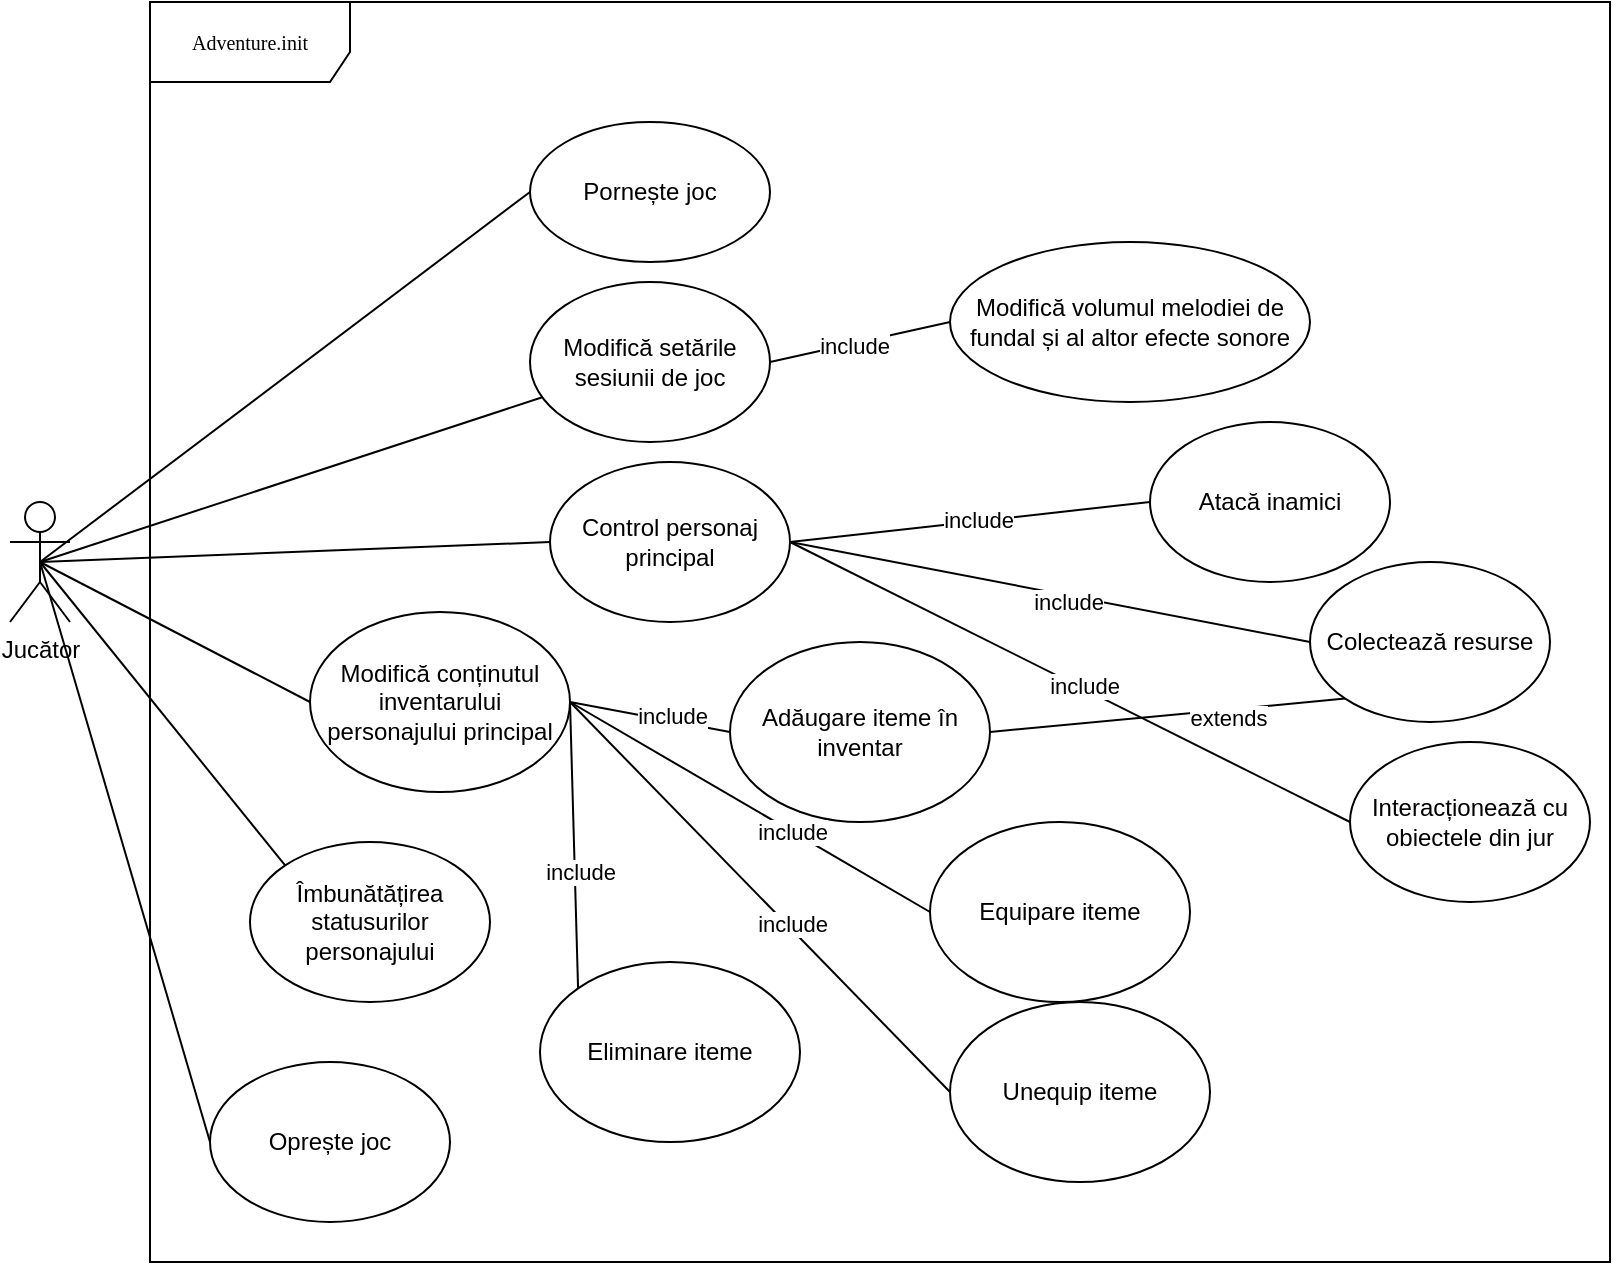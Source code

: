 <mxfile version="24.4.10" type="github">
  <diagram name="Page-1" id="c4acf3e9-155e-7222-9cf6-157b1a14988f">
    <mxGraphModel dx="1134" dy="665" grid="1" gridSize="10" guides="1" tooltips="1" connect="1" arrows="1" fold="1" page="1" pageScale="1" pageWidth="850" pageHeight="1100" background="none" math="0" shadow="0">
      <root>
        <mxCell id="0" />
        <mxCell id="1" parent="0" />
        <mxCell id="17acba5748e5396b-1" value="Adventure.init" style="shape=umlFrame;whiteSpace=wrap;html=1;rounded=0;shadow=0;comic=0;labelBackgroundColor=none;strokeWidth=1;fontFamily=Verdana;fontSize=10;align=center;width=100;height=40;" parent="1" vertex="1">
          <mxGeometry x="150" y="70" width="730" height="630" as="geometry" />
        </mxCell>
        <mxCell id="bsHqmaVg7NzJC29U96IB-2" value="Jucător" style="shape=umlActor;verticalLabelPosition=bottom;verticalAlign=top;html=1;outlineConnect=0;" vertex="1" parent="1">
          <mxGeometry x="80" y="320" width="30" height="60" as="geometry" />
        </mxCell>
        <mxCell id="bsHqmaVg7NzJC29U96IB-3" value="Pornește joc" style="ellipse;whiteSpace=wrap;html=1;" vertex="1" parent="1">
          <mxGeometry x="340" y="130" width="120" height="70" as="geometry" />
        </mxCell>
        <mxCell id="bsHqmaVg7NzJC29U96IB-4" value="Control personaj principal" style="ellipse;whiteSpace=wrap;html=1;" vertex="1" parent="1">
          <mxGeometry x="350" y="300" width="120" height="80" as="geometry" />
        </mxCell>
        <mxCell id="bsHqmaVg7NzJC29U96IB-5" value="" style="endArrow=none;html=1;rounded=0;exitX=0.5;exitY=0.5;exitDx=0;exitDy=0;exitPerimeter=0;entryX=0;entryY=0.5;entryDx=0;entryDy=0;" edge="1" parent="1" source="bsHqmaVg7NzJC29U96IB-2" target="bsHqmaVg7NzJC29U96IB-3">
          <mxGeometry width="50" height="50" relative="1" as="geometry">
            <mxPoint x="460" y="410" as="sourcePoint" />
            <mxPoint x="510" y="360" as="targetPoint" />
            <Array as="points" />
          </mxGeometry>
        </mxCell>
        <mxCell id="bsHqmaVg7NzJC29U96IB-6" value="Oprește joc" style="ellipse;whiteSpace=wrap;html=1;" vertex="1" parent="1">
          <mxGeometry x="180" y="600" width="120" height="80" as="geometry" />
        </mxCell>
        <mxCell id="bsHqmaVg7NzJC29U96IB-7" value="Modifică setările sesiunii de joc" style="ellipse;whiteSpace=wrap;html=1;" vertex="1" parent="1">
          <mxGeometry x="340" y="210" width="120" height="80" as="geometry" />
        </mxCell>
        <mxCell id="bsHqmaVg7NzJC29U96IB-8" value="" style="endArrow=none;html=1;rounded=0;exitX=0.5;exitY=0.5;exitDx=0;exitDy=0;exitPerimeter=0;" edge="1" parent="1" source="bsHqmaVg7NzJC29U96IB-2" target="bsHqmaVg7NzJC29U96IB-7">
          <mxGeometry width="50" height="50" relative="1" as="geometry">
            <mxPoint x="105" y="360" as="sourcePoint" />
            <mxPoint x="315" y="305" as="targetPoint" />
            <Array as="points" />
          </mxGeometry>
        </mxCell>
        <mxCell id="bsHqmaVg7NzJC29U96IB-9" value="" style="endArrow=none;html=1;rounded=0;exitX=0.5;exitY=0.5;exitDx=0;exitDy=0;exitPerimeter=0;entryX=0;entryY=0.5;entryDx=0;entryDy=0;" edge="1" parent="1" source="bsHqmaVg7NzJC29U96IB-2" target="bsHqmaVg7NzJC29U96IB-6">
          <mxGeometry width="50" height="50" relative="1" as="geometry">
            <mxPoint x="460" y="410" as="sourcePoint" />
            <mxPoint x="510" y="360" as="targetPoint" />
            <Array as="points" />
          </mxGeometry>
        </mxCell>
        <mxCell id="bsHqmaVg7NzJC29U96IB-11" value="" style="endArrow=none;html=1;rounded=0;exitX=0.5;exitY=0.5;exitDx=0;exitDy=0;exitPerimeter=0;entryX=0;entryY=0.5;entryDx=0;entryDy=0;" edge="1" parent="1" source="bsHqmaVg7NzJC29U96IB-2" target="bsHqmaVg7NzJC29U96IB-4">
          <mxGeometry width="50" height="50" relative="1" as="geometry">
            <mxPoint x="460" y="410" as="sourcePoint" />
            <mxPoint x="510" y="360" as="targetPoint" />
          </mxGeometry>
        </mxCell>
        <mxCell id="bsHqmaVg7NzJC29U96IB-12" value="Modifică conținutul inventarului personajului principal" style="ellipse;whiteSpace=wrap;html=1;" vertex="1" parent="1">
          <mxGeometry x="230" y="375" width="130" height="90" as="geometry" />
        </mxCell>
        <mxCell id="bsHqmaVg7NzJC29U96IB-13" value="" style="endArrow=none;html=1;rounded=0;exitX=0.5;exitY=0.5;exitDx=0;exitDy=0;exitPerimeter=0;entryX=0;entryY=0.5;entryDx=0;entryDy=0;" edge="1" parent="1" source="bsHqmaVg7NzJC29U96IB-2" target="bsHqmaVg7NzJC29U96IB-12">
          <mxGeometry width="50" height="50" relative="1" as="geometry">
            <mxPoint x="460" y="410" as="sourcePoint" />
            <mxPoint x="510" y="360" as="targetPoint" />
          </mxGeometry>
        </mxCell>
        <mxCell id="bsHqmaVg7NzJC29U96IB-15" value="Atacă inamici" style="ellipse;whiteSpace=wrap;html=1;" vertex="1" parent="1">
          <mxGeometry x="650" y="280" width="120" height="80" as="geometry" />
        </mxCell>
        <mxCell id="bsHqmaVg7NzJC29U96IB-16" value="Colectează resurse" style="ellipse;whiteSpace=wrap;html=1;" vertex="1" parent="1">
          <mxGeometry x="730" y="350" width="120" height="80" as="geometry" />
        </mxCell>
        <mxCell id="bsHqmaVg7NzJC29U96IB-17" value="Interacționează cu obiectele din jur" style="ellipse;whiteSpace=wrap;html=1;" vertex="1" parent="1">
          <mxGeometry x="750" y="440" width="120" height="80" as="geometry" />
        </mxCell>
        <mxCell id="bsHqmaVg7NzJC29U96IB-18" value="" style="endArrow=none;html=1;rounded=0;entryX=0;entryY=0.5;entryDx=0;entryDy=0;exitX=1;exitY=0.5;exitDx=0;exitDy=0;" edge="1" parent="1" source="bsHqmaVg7NzJC29U96IB-4" target="bsHqmaVg7NzJC29U96IB-17">
          <mxGeometry width="50" height="50" relative="1" as="geometry">
            <mxPoint x="460" y="410" as="sourcePoint" />
            <mxPoint x="510" y="360" as="targetPoint" />
          </mxGeometry>
        </mxCell>
        <mxCell id="bsHqmaVg7NzJC29U96IB-23" value="include" style="edgeLabel;html=1;align=center;verticalAlign=middle;resizable=0;points=[];" vertex="1" connectable="0" parent="bsHqmaVg7NzJC29U96IB-18">
          <mxGeometry x="0.045" y="2" relative="1" as="geometry">
            <mxPoint as="offset" />
          </mxGeometry>
        </mxCell>
        <mxCell id="bsHqmaVg7NzJC29U96IB-19" value="" style="endArrow=none;html=1;rounded=0;entryX=0;entryY=0.5;entryDx=0;entryDy=0;exitX=1;exitY=0.5;exitDx=0;exitDy=0;" edge="1" parent="1" source="bsHqmaVg7NzJC29U96IB-4" target="bsHqmaVg7NzJC29U96IB-16">
          <mxGeometry width="50" height="50" relative="1" as="geometry">
            <mxPoint x="460" y="410" as="sourcePoint" />
            <mxPoint x="510" y="360" as="targetPoint" />
          </mxGeometry>
        </mxCell>
        <mxCell id="bsHqmaVg7NzJC29U96IB-22" value="include" style="edgeLabel;html=1;align=center;verticalAlign=middle;resizable=0;points=[];" vertex="1" connectable="0" parent="bsHqmaVg7NzJC29U96IB-19">
          <mxGeometry x="0.073" y="-3" relative="1" as="geometry">
            <mxPoint as="offset" />
          </mxGeometry>
        </mxCell>
        <mxCell id="bsHqmaVg7NzJC29U96IB-20" value="" style="endArrow=none;html=1;rounded=0;entryX=1;entryY=0.5;entryDx=0;entryDy=0;exitX=0;exitY=0.5;exitDx=0;exitDy=0;" edge="1" parent="1" source="bsHqmaVg7NzJC29U96IB-15" target="bsHqmaVg7NzJC29U96IB-4">
          <mxGeometry width="50" height="50" relative="1" as="geometry">
            <mxPoint x="460" y="410" as="sourcePoint" />
            <mxPoint x="510" y="360" as="targetPoint" />
          </mxGeometry>
        </mxCell>
        <mxCell id="bsHqmaVg7NzJC29U96IB-21" value="include" style="edgeLabel;html=1;align=center;verticalAlign=middle;resizable=0;points=[];" vertex="1" connectable="0" parent="bsHqmaVg7NzJC29U96IB-20">
          <mxGeometry x="-0.042" y="-1" relative="1" as="geometry">
            <mxPoint as="offset" />
          </mxGeometry>
        </mxCell>
        <mxCell id="bsHqmaVg7NzJC29U96IB-24" value="Modifică volumul melodiei de fundal și al altor efecte sonore" style="ellipse;whiteSpace=wrap;html=1;" vertex="1" parent="1">
          <mxGeometry x="550" y="190" width="180" height="80" as="geometry" />
        </mxCell>
        <mxCell id="bsHqmaVg7NzJC29U96IB-25" value="" style="endArrow=none;html=1;rounded=0;exitX=1;exitY=0.5;exitDx=0;exitDy=0;entryX=0;entryY=0.5;entryDx=0;entryDy=0;" edge="1" parent="1" source="bsHqmaVg7NzJC29U96IB-7" target="bsHqmaVg7NzJC29U96IB-24">
          <mxGeometry width="50" height="50" relative="1" as="geometry">
            <mxPoint x="460" y="410" as="sourcePoint" />
            <mxPoint x="510" y="360" as="targetPoint" />
          </mxGeometry>
        </mxCell>
        <mxCell id="bsHqmaVg7NzJC29U96IB-42" value="include" style="edgeLabel;html=1;align=center;verticalAlign=middle;resizable=0;points=[];" vertex="1" connectable="0" parent="bsHqmaVg7NzJC29U96IB-25">
          <mxGeometry x="-0.073" y="-1" relative="1" as="geometry">
            <mxPoint as="offset" />
          </mxGeometry>
        </mxCell>
        <mxCell id="bsHqmaVg7NzJC29U96IB-26" value="Adăugare iteme în inventar" style="ellipse;whiteSpace=wrap;html=1;" vertex="1" parent="1">
          <mxGeometry x="440" y="390" width="130" height="90" as="geometry" />
        </mxCell>
        <mxCell id="bsHqmaVg7NzJC29U96IB-27" value="Equipare iteme" style="ellipse;whiteSpace=wrap;html=1;" vertex="1" parent="1">
          <mxGeometry x="540" y="480" width="130" height="90" as="geometry" />
        </mxCell>
        <mxCell id="bsHqmaVg7NzJC29U96IB-28" value="Unequip i&lt;span style=&quot;background-color: initial;&quot;&gt;teme&lt;/span&gt;" style="ellipse;whiteSpace=wrap;html=1;" vertex="1" parent="1">
          <mxGeometry x="550" y="570" width="130" height="90" as="geometry" />
        </mxCell>
        <mxCell id="bsHqmaVg7NzJC29U96IB-29" value="Eliminare iteme" style="ellipse;whiteSpace=wrap;html=1;" vertex="1" parent="1">
          <mxGeometry x="345" y="550" width="130" height="90" as="geometry" />
        </mxCell>
        <mxCell id="bsHqmaVg7NzJC29U96IB-30" value="" style="endArrow=none;html=1;rounded=0;entryX=0;entryY=0.5;entryDx=0;entryDy=0;exitX=1;exitY=0.5;exitDx=0;exitDy=0;" edge="1" parent="1" source="bsHqmaVg7NzJC29U96IB-12" target="bsHqmaVg7NzJC29U96IB-26">
          <mxGeometry width="50" height="50" relative="1" as="geometry">
            <mxPoint x="460" y="710" as="sourcePoint" />
            <mxPoint x="510" y="660" as="targetPoint" />
          </mxGeometry>
        </mxCell>
        <mxCell id="bsHqmaVg7NzJC29U96IB-36" value="include" style="edgeLabel;html=1;align=center;verticalAlign=middle;resizable=0;points=[];" vertex="1" connectable="0" parent="bsHqmaVg7NzJC29U96IB-30">
          <mxGeometry x="0.26" y="3" relative="1" as="geometry">
            <mxPoint as="offset" />
          </mxGeometry>
        </mxCell>
        <mxCell id="bsHqmaVg7NzJC29U96IB-33" value="" style="endArrow=none;html=1;rounded=0;entryX=0;entryY=0.5;entryDx=0;entryDy=0;exitX=1;exitY=0.5;exitDx=0;exitDy=0;" edge="1" parent="1" source="bsHqmaVg7NzJC29U96IB-12" target="bsHqmaVg7NzJC29U96IB-27">
          <mxGeometry width="50" height="50" relative="1" as="geometry">
            <mxPoint x="460" y="710" as="sourcePoint" />
            <mxPoint x="510" y="660" as="targetPoint" />
          </mxGeometry>
        </mxCell>
        <mxCell id="bsHqmaVg7NzJC29U96IB-37" value="include" style="edgeLabel;html=1;align=center;verticalAlign=middle;resizable=0;points=[];" vertex="1" connectable="0" parent="bsHqmaVg7NzJC29U96IB-33">
          <mxGeometry x="0.229" relative="1" as="geometry">
            <mxPoint as="offset" />
          </mxGeometry>
        </mxCell>
        <mxCell id="bsHqmaVg7NzJC29U96IB-34" value="" style="endArrow=none;html=1;rounded=0;entryX=0;entryY=0.5;entryDx=0;entryDy=0;exitX=1;exitY=0.5;exitDx=0;exitDy=0;" edge="1" parent="1" source="bsHqmaVg7NzJC29U96IB-12" target="bsHqmaVg7NzJC29U96IB-28">
          <mxGeometry width="50" height="50" relative="1" as="geometry">
            <mxPoint x="460" y="710" as="sourcePoint" />
            <mxPoint x="510" y="660" as="targetPoint" />
          </mxGeometry>
        </mxCell>
        <mxCell id="bsHqmaVg7NzJC29U96IB-38" value="include" style="edgeLabel;html=1;align=center;verticalAlign=middle;resizable=0;points=[];" vertex="1" connectable="0" parent="bsHqmaVg7NzJC29U96IB-34">
          <mxGeometry x="0.149" y="2" relative="1" as="geometry">
            <mxPoint as="offset" />
          </mxGeometry>
        </mxCell>
        <mxCell id="bsHqmaVg7NzJC29U96IB-35" value="" style="endArrow=none;html=1;rounded=0;entryX=0;entryY=0;entryDx=0;entryDy=0;exitX=1;exitY=0.5;exitDx=0;exitDy=0;" edge="1" parent="1" source="bsHqmaVg7NzJC29U96IB-12" target="bsHqmaVg7NzJC29U96IB-29">
          <mxGeometry width="50" height="50" relative="1" as="geometry">
            <mxPoint x="460" y="710" as="sourcePoint" />
            <mxPoint x="510" y="660" as="targetPoint" />
          </mxGeometry>
        </mxCell>
        <mxCell id="bsHqmaVg7NzJC29U96IB-39" value="include" style="edgeLabel;html=1;align=center;verticalAlign=middle;resizable=0;points=[];" vertex="1" connectable="0" parent="bsHqmaVg7NzJC29U96IB-35">
          <mxGeometry x="0.179" y="2" relative="1" as="geometry">
            <mxPoint as="offset" />
          </mxGeometry>
        </mxCell>
        <mxCell id="bsHqmaVg7NzJC29U96IB-40" value="" style="endArrow=none;html=1;rounded=0;entryX=0;entryY=1;entryDx=0;entryDy=0;exitX=1;exitY=0.5;exitDx=0;exitDy=0;" edge="1" parent="1" source="bsHqmaVg7NzJC29U96IB-26" target="bsHqmaVg7NzJC29U96IB-16">
          <mxGeometry width="50" height="50" relative="1" as="geometry">
            <mxPoint x="500" y="510" as="sourcePoint" />
            <mxPoint x="550" y="460" as="targetPoint" />
          </mxGeometry>
        </mxCell>
        <mxCell id="bsHqmaVg7NzJC29U96IB-41" value="extends" style="edgeLabel;html=1;align=center;verticalAlign=middle;resizable=0;points=[];" vertex="1" connectable="0" parent="bsHqmaVg7NzJC29U96IB-40">
          <mxGeometry x="0.337" y="-4" relative="1" as="geometry">
            <mxPoint as="offset" />
          </mxGeometry>
        </mxCell>
        <mxCell id="bsHqmaVg7NzJC29U96IB-45" value="Îmbunătățirea statusurilor personajului" style="ellipse;whiteSpace=wrap;html=1;" vertex="1" parent="1">
          <mxGeometry x="200" y="490" width="120" height="80" as="geometry" />
        </mxCell>
        <mxCell id="bsHqmaVg7NzJC29U96IB-47" value="" style="endArrow=none;html=1;rounded=0;exitX=0.5;exitY=0.5;exitDx=0;exitDy=0;exitPerimeter=0;entryX=0;entryY=0;entryDx=0;entryDy=0;" edge="1" parent="1" source="bsHqmaVg7NzJC29U96IB-2" target="bsHqmaVg7NzJC29U96IB-45">
          <mxGeometry width="50" height="50" relative="1" as="geometry">
            <mxPoint x="480" y="400" as="sourcePoint" />
            <mxPoint x="530" y="350" as="targetPoint" />
          </mxGeometry>
        </mxCell>
      </root>
    </mxGraphModel>
  </diagram>
</mxfile>
